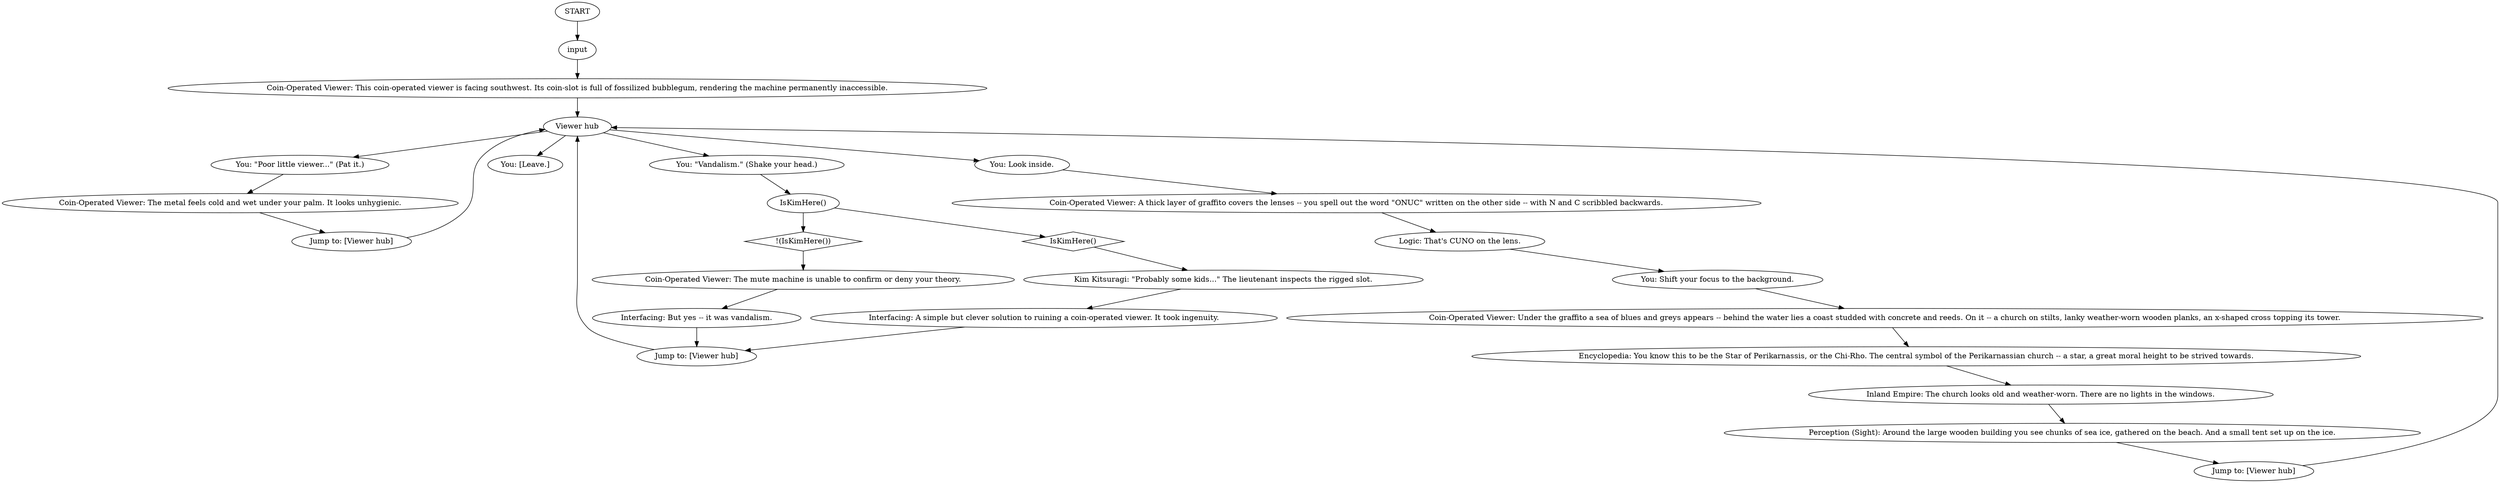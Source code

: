 # PLAZA / COIN-OPERATED VIEWER II
# A coin-operated viewer on the plaza. It offers a view to the church.
# ==================================================
digraph G {
	  0 [label="START"];
	  1 [label="input"];
	  2 [label="You: [Leave.]"];
	  3 [label="You: \"Vandalism.\" (Shake your head.)"];
	  4 [label="Perception (Sight): Around the large wooden building you see chunks of sea ice, gathered on the beach. And a small tent set up on the ice."];
	  5 [label="You: Shift your focus to the background."];
	  7 [label="Coin-Operated Viewer: A thick layer of graffito covers the lenses -- you spell out the word \"ONUC\" written on the other side -- with N and C scribbled backwards."];
	  8 [label="You: \"Poor little viewer...\" (Pat it.)"];
	  9 [label="Jump to: [Viewer hub]"];
	  10 [label="Kim Kitsuragi: \"Probably some kids...\" The lieutenant inspects the rigged slot."];
	  11 [label="Jump to: [Viewer hub]"];
	  12 [label="Inland Empire: The church looks old and weather-worn. There are no lights in the windows."];
	  13 [label="Interfacing: But yes -- it was vandalism."];
	  14 [label="Coin-Operated Viewer: This coin-operated viewer is facing southwest. Its coin-slot is full of fossilized bubblegum, rendering the machine permanently inaccessible."];
	  15 [label="Logic: That's CUNO on the lens."];
	  16 [label="Viewer hub"];
	  17 [label="Coin-Operated Viewer: The metal feels cold and wet under your palm. It looks unhygienic."];
	  18 [label="Encyclopedia: You know this to be the Star of Perikarnassis, or the Chi-Rho. The central symbol of the Perikarnassian church -- a star, a great moral height to be strived towards."];
	  19 [label="IsKimHere()"];
	  20 [label="IsKimHere()", shape=diamond];
	  21 [label="!(IsKimHere())", shape=diamond];
	  22 [label="Coin-Operated Viewer: Under the graffito a sea of blues and greys appears -- behind the water lies a coast studded with concrete and reeds. On it -- a church on stilts, lanky weather-worn wooden planks, an x-shaped cross topping its tower."];
	  23 [label="You: Look inside."];
	  24 [label="Coin-Operated Viewer: The mute machine is unable to confirm or deny your theory."];
	  25 [label="Interfacing: A simple but clever solution to ruining a coin-operated viewer. It took ingenuity."];
	  26 [label="Jump to: [Viewer hub]"];
	  0 -> 1
	  1 -> 14
	  3 -> 19
	  4 -> 26
	  5 -> 22
	  7 -> 15
	  8 -> 17
	  9 -> 16
	  10 -> 25
	  11 -> 16
	  12 -> 4
	  13 -> 11
	  14 -> 16
	  15 -> 5
	  16 -> 8
	  16 -> 2
	  16 -> 3
	  16 -> 23
	  17 -> 9
	  18 -> 12
	  19 -> 20
	  19 -> 21
	  20 -> 10
	  21 -> 24
	  22 -> 18
	  23 -> 7
	  24 -> 13
	  25 -> 11
	  26 -> 16
}

